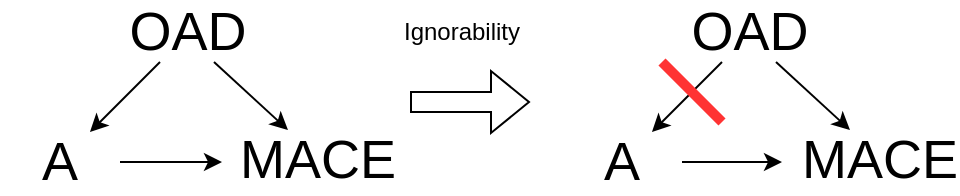 <mxfile version="21.3.4" type="github">
  <diagram name="Page-1" id="_zvvXsHfhflo3vjCpBME">
    <mxGraphModel dx="643" dy="398" grid="1" gridSize="10" guides="1" tooltips="1" connect="1" arrows="1" fold="1" page="1" pageScale="1" pageWidth="827" pageHeight="1169" math="0" shadow="0">
      <root>
        <mxCell id="0" />
        <mxCell id="1" parent="0" />
        <mxCell id="6jNYPlkzJLPuuYC0jRvq-1" value="" style="endArrow=classic;html=1;rounded=0;entryX=0.25;entryY=0;entryDx=0;entryDy=0;" parent="1" target="6jNYPlkzJLPuuYC0jRvq-5" edge="1">
          <mxGeometry width="50" height="50" relative="1" as="geometry">
            <mxPoint x="316" y="390" as="sourcePoint" />
            <mxPoint x="366" y="440" as="targetPoint" />
          </mxGeometry>
        </mxCell>
        <mxCell id="6jNYPlkzJLPuuYC0jRvq-2" value="" style="endArrow=classic;html=1;rounded=0;" parent="1" target="6jNYPlkzJLPuuYC0jRvq-3" edge="1">
          <mxGeometry width="50" height="50" relative="1" as="geometry">
            <mxPoint x="289" y="390" as="sourcePoint" />
            <mxPoint x="239" y="440" as="targetPoint" />
          </mxGeometry>
        </mxCell>
        <mxCell id="6jNYPlkzJLPuuYC0jRvq-3" value="A" style="text;html=1;strokeColor=none;fillColor=none;align=center;verticalAlign=middle;whiteSpace=wrap;rounded=0;fontSize=27;" parent="1" vertex="1">
          <mxGeometry x="209" y="425" width="60" height="30" as="geometry" />
        </mxCell>
        <mxCell id="6jNYPlkzJLPuuYC0jRvq-4" value="OAD" style="text;html=1;strokeColor=none;fillColor=none;align=center;verticalAlign=middle;whiteSpace=wrap;rounded=0;fontSize=27;" parent="1" vertex="1">
          <mxGeometry x="273" y="360" width="60" height="30" as="geometry" />
        </mxCell>
        <mxCell id="6jNYPlkzJLPuuYC0jRvq-5" value="MACE" style="text;html=1;strokeColor=none;fillColor=none;align=center;verticalAlign=middle;whiteSpace=wrap;rounded=0;fontSize=27;" parent="1" vertex="1">
          <mxGeometry x="338" y="424" width="60" height="30" as="geometry" />
        </mxCell>
        <mxCell id="6jNYPlkzJLPuuYC0jRvq-6" value="" style="endArrow=classic;html=1;rounded=0;" parent="1" edge="1">
          <mxGeometry width="50" height="50" relative="1" as="geometry">
            <mxPoint x="269" y="440" as="sourcePoint" />
            <mxPoint x="320" y="440" as="targetPoint" />
          </mxGeometry>
        </mxCell>
        <mxCell id="6jNYPlkzJLPuuYC0jRvq-7" value="" style="shape=flexArrow;endArrow=classic;html=1;rounded=0;" parent="1" edge="1">
          <mxGeometry width="50" height="50" relative="1" as="geometry">
            <mxPoint x="414" y="410" as="sourcePoint" />
            <mxPoint x="474" y="410" as="targetPoint" />
          </mxGeometry>
        </mxCell>
        <mxCell id="6jNYPlkzJLPuuYC0jRvq-8" value="" style="endArrow=classic;html=1;rounded=0;entryX=0.25;entryY=0;entryDx=0;entryDy=0;" parent="1" target="6jNYPlkzJLPuuYC0jRvq-12" edge="1">
          <mxGeometry width="50" height="50" relative="1" as="geometry">
            <mxPoint x="597" y="390" as="sourcePoint" />
            <mxPoint x="647" y="440" as="targetPoint" />
          </mxGeometry>
        </mxCell>
        <mxCell id="6jNYPlkzJLPuuYC0jRvq-9" value="" style="endArrow=classic;html=1;rounded=0;" parent="1" target="6jNYPlkzJLPuuYC0jRvq-10" edge="1">
          <mxGeometry width="50" height="50" relative="1" as="geometry">
            <mxPoint x="570" y="390" as="sourcePoint" />
            <mxPoint x="520" y="440" as="targetPoint" />
          </mxGeometry>
        </mxCell>
        <mxCell id="6jNYPlkzJLPuuYC0jRvq-10" value="A" style="text;html=1;strokeColor=none;fillColor=none;align=center;verticalAlign=middle;whiteSpace=wrap;rounded=0;fontSize=27;" parent="1" vertex="1">
          <mxGeometry x="490" y="425" width="60" height="30" as="geometry" />
        </mxCell>
        <mxCell id="6jNYPlkzJLPuuYC0jRvq-11" value="OAD" style="text;html=1;strokeColor=none;fillColor=none;align=center;verticalAlign=middle;whiteSpace=wrap;rounded=0;fontSize=27;" parent="1" vertex="1">
          <mxGeometry x="554" y="360" width="60" height="30" as="geometry" />
        </mxCell>
        <mxCell id="6jNYPlkzJLPuuYC0jRvq-12" value="MACE" style="text;html=1;strokeColor=none;fillColor=none;align=center;verticalAlign=middle;whiteSpace=wrap;rounded=0;fontSize=27;" parent="1" vertex="1">
          <mxGeometry x="619" y="424" width="60" height="30" as="geometry" />
        </mxCell>
        <mxCell id="6jNYPlkzJLPuuYC0jRvq-13" value="" style="endArrow=classic;html=1;rounded=0;" parent="1" edge="1">
          <mxGeometry width="50" height="50" relative="1" as="geometry">
            <mxPoint x="550" y="440" as="sourcePoint" />
            <mxPoint x="600" y="440" as="targetPoint" />
          </mxGeometry>
        </mxCell>
        <mxCell id="6jNYPlkzJLPuuYC0jRvq-14" value="" style="endArrow=none;html=1;rounded=0;fillColor=#f8cecc;strokeColor=#FF3333;strokeWidth=5;" parent="1" edge="1">
          <mxGeometry width="50" height="50" relative="1" as="geometry">
            <mxPoint x="570" y="420" as="sourcePoint" />
            <mxPoint x="540" y="390" as="targetPoint" />
          </mxGeometry>
        </mxCell>
        <mxCell id="6jNYPlkzJLPuuYC0jRvq-15" value="Ignorability" style="text;html=1;strokeColor=none;fillColor=none;align=center;verticalAlign=middle;whiteSpace=wrap;rounded=0;" parent="1" vertex="1">
          <mxGeometry x="410" y="360" width="60" height="30" as="geometry" />
        </mxCell>
      </root>
    </mxGraphModel>
  </diagram>
</mxfile>
